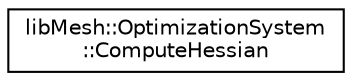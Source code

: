 digraph "Graphical Class Hierarchy"
{
  edge [fontname="Helvetica",fontsize="10",labelfontname="Helvetica",labelfontsize="10"];
  node [fontname="Helvetica",fontsize="10",shape=record];
  rankdir="LR";
  Node1 [label="libMesh::OptimizationSystem\l::ComputeHessian",height=0.2,width=0.4,color="black", fillcolor="white", style="filled",URL="$classlibMesh_1_1OptimizationSystem_1_1ComputeHessian.html"];
}
